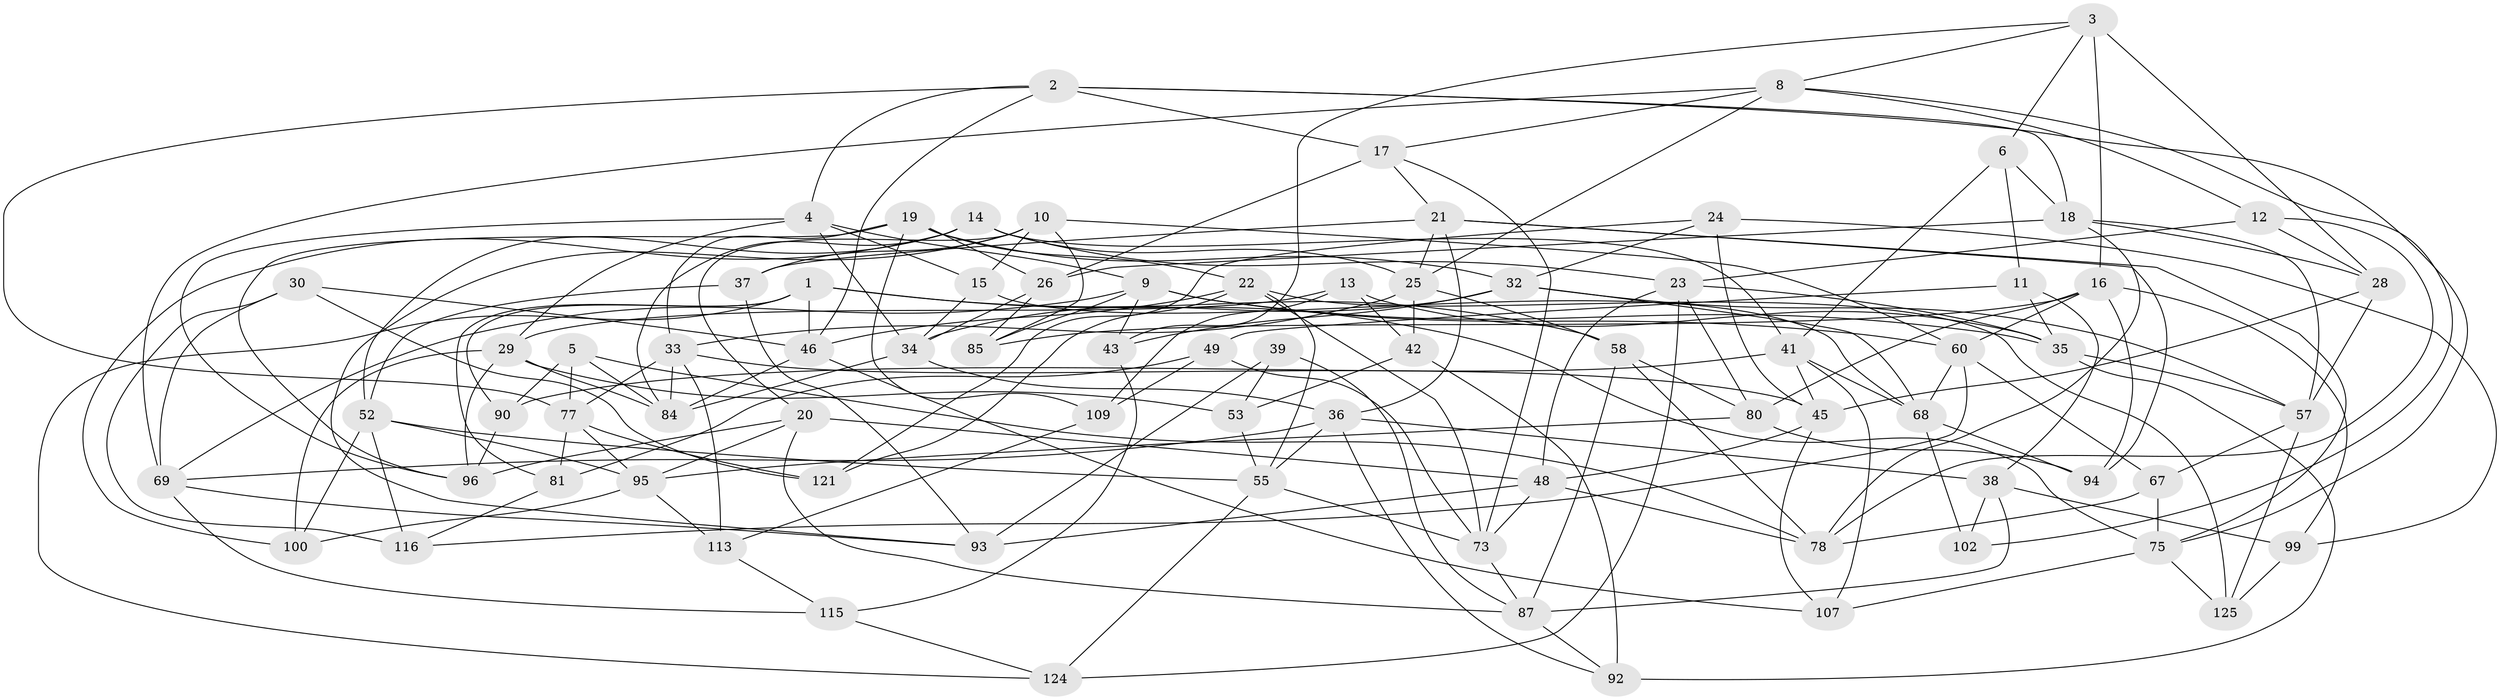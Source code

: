 // original degree distribution, {4: 1.0}
// Generated by graph-tools (version 1.1) at 2025/42/03/06/25 10:42:17]
// undirected, 78 vertices, 197 edges
graph export_dot {
graph [start="1"]
  node [color=gray90,style=filled];
  1 [super="+7"];
  2 [super="+27"];
  3 [super="+66"];
  4 [super="+112"];
  5;
  6;
  8 [super="+105"];
  9 [super="+76"];
  10 [super="+47"];
  11;
  12;
  13;
  14 [super="+117"];
  15;
  16 [super="+63"];
  17 [super="+65"];
  18 [super="+61"];
  19 [super="+56"];
  20 [super="+40"];
  21 [super="+31"];
  22 [super="+44"];
  23 [super="+123"];
  24;
  25 [super="+83"];
  26 [super="+122"];
  28 [super="+62"];
  29 [super="+51"];
  30;
  32 [super="+70"];
  33 [super="+86"];
  34 [super="+110"];
  35 [super="+64"];
  36 [super="+97"];
  37;
  38 [super="+50"];
  39;
  41 [super="+54"];
  42;
  43;
  45 [super="+98"];
  46 [super="+59"];
  48 [super="+71"];
  49;
  52 [super="+103"];
  53;
  55 [super="+72"];
  57 [super="+106"];
  58 [super="+74"];
  60 [super="+104"];
  67;
  68 [super="+114"];
  69 [super="+89"];
  73 [super="+119"];
  75 [super="+82"];
  77 [super="+79"];
  78 [super="+91"];
  80 [super="+88"];
  81;
  84 [super="+111"];
  85;
  87 [super="+118"];
  90;
  92;
  93 [super="+108"];
  94;
  95 [super="+120"];
  96 [super="+101"];
  99;
  100;
  102;
  107;
  109;
  113;
  115;
  116;
  121;
  124;
  125;
  1 -- 90;
  1 -- 81;
  1 -- 58;
  1 -- 75;
  1 -- 124;
  1 -- 46;
  2 -- 18;
  2 -- 4;
  2 -- 17;
  2 -- 75;
  2 -- 77;
  2 -- 46;
  3 -- 43;
  3 -- 6;
  3 -- 16;
  3 -- 28 [weight=2];
  3 -- 8;
  4 -- 34;
  4 -- 9;
  4 -- 96;
  4 -- 29;
  4 -- 15;
  5 -- 90;
  5 -- 78;
  5 -- 84;
  5 -- 77;
  6 -- 11;
  6 -- 41;
  6 -- 18;
  8 -- 25;
  8 -- 12;
  8 -- 17;
  8 -- 69;
  8 -- 102;
  9 -- 60;
  9 -- 35;
  9 -- 43;
  9 -- 85;
  9 -- 69;
  10 -- 85;
  10 -- 20;
  10 -- 37;
  10 -- 15;
  10 -- 93;
  10 -- 60;
  11 -- 49;
  11 -- 35;
  11 -- 38;
  12 -- 28;
  12 -- 23;
  12 -- 78;
  13 -- 35;
  13 -- 109;
  13 -- 42;
  13 -- 29;
  14 -- 23;
  14 -- 84;
  14 -- 52;
  14 -- 41;
  14 -- 100;
  14 -- 25;
  15 -- 34;
  15 -- 68;
  16 -- 94;
  16 -- 85;
  16 -- 99;
  16 -- 80;
  16 -- 60;
  17 -- 26 [weight=2];
  17 -- 21;
  17 -- 73;
  18 -- 28;
  18 -- 26;
  18 -- 57;
  18 -- 78;
  19 -- 33;
  19 -- 26;
  19 -- 32;
  19 -- 96;
  19 -- 109;
  19 -- 22;
  20 -- 96 [weight=2];
  20 -- 48;
  20 -- 95;
  20 -- 87;
  21 -- 94;
  21 -- 37;
  21 -- 75;
  21 -- 36;
  21 -- 25;
  22 -- 121;
  22 -- 125;
  22 -- 73;
  22 -- 55;
  22 -- 46;
  23 -- 80;
  23 -- 48;
  23 -- 124;
  23 -- 35;
  24 -- 99;
  24 -- 121;
  24 -- 32;
  24 -- 45;
  25 -- 58;
  25 -- 42;
  25 -- 33;
  26 -- 85;
  26 -- 34;
  28 -- 45;
  28 -- 57;
  29 -- 100;
  29 -- 53;
  29 -- 84;
  29 -- 96;
  30 -- 121;
  30 -- 46;
  30 -- 69;
  30 -- 116;
  32 -- 57;
  32 -- 34;
  32 -- 68;
  32 -- 43;
  33 -- 77;
  33 -- 45;
  33 -- 84;
  33 -- 113;
  34 -- 84;
  34 -- 36;
  35 -- 57;
  35 -- 92;
  36 -- 38;
  36 -- 69;
  36 -- 55;
  36 -- 92;
  37 -- 93;
  37 -- 52;
  38 -- 102 [weight=2];
  38 -- 99;
  38 -- 87;
  39 -- 93 [weight=2];
  39 -- 53;
  39 -- 87;
  41 -- 107;
  41 -- 90;
  41 -- 68;
  41 -- 45;
  42 -- 92;
  42 -- 53;
  43 -- 115;
  45 -- 107;
  45 -- 48;
  46 -- 107;
  46 -- 84;
  48 -- 73;
  48 -- 93;
  48 -- 78;
  49 -- 109;
  49 -- 81;
  49 -- 73;
  52 -- 116;
  52 -- 100;
  52 -- 55;
  52 -- 95;
  53 -- 55;
  55 -- 73;
  55 -- 124;
  57 -- 125;
  57 -- 67;
  58 -- 87;
  58 -- 80 [weight=2];
  58 -- 78;
  60 -- 116;
  60 -- 67;
  60 -- 68;
  67 -- 78;
  67 -- 75;
  68 -- 94;
  68 -- 102;
  69 -- 115;
  69 -- 93;
  73 -- 87;
  75 -- 125;
  75 -- 107;
  77 -- 95;
  77 -- 121;
  77 -- 81;
  80 -- 94;
  80 -- 95;
  81 -- 116;
  87 -- 92;
  90 -- 96;
  95 -- 113;
  95 -- 100;
  99 -- 125;
  109 -- 113;
  113 -- 115;
  115 -- 124;
}
